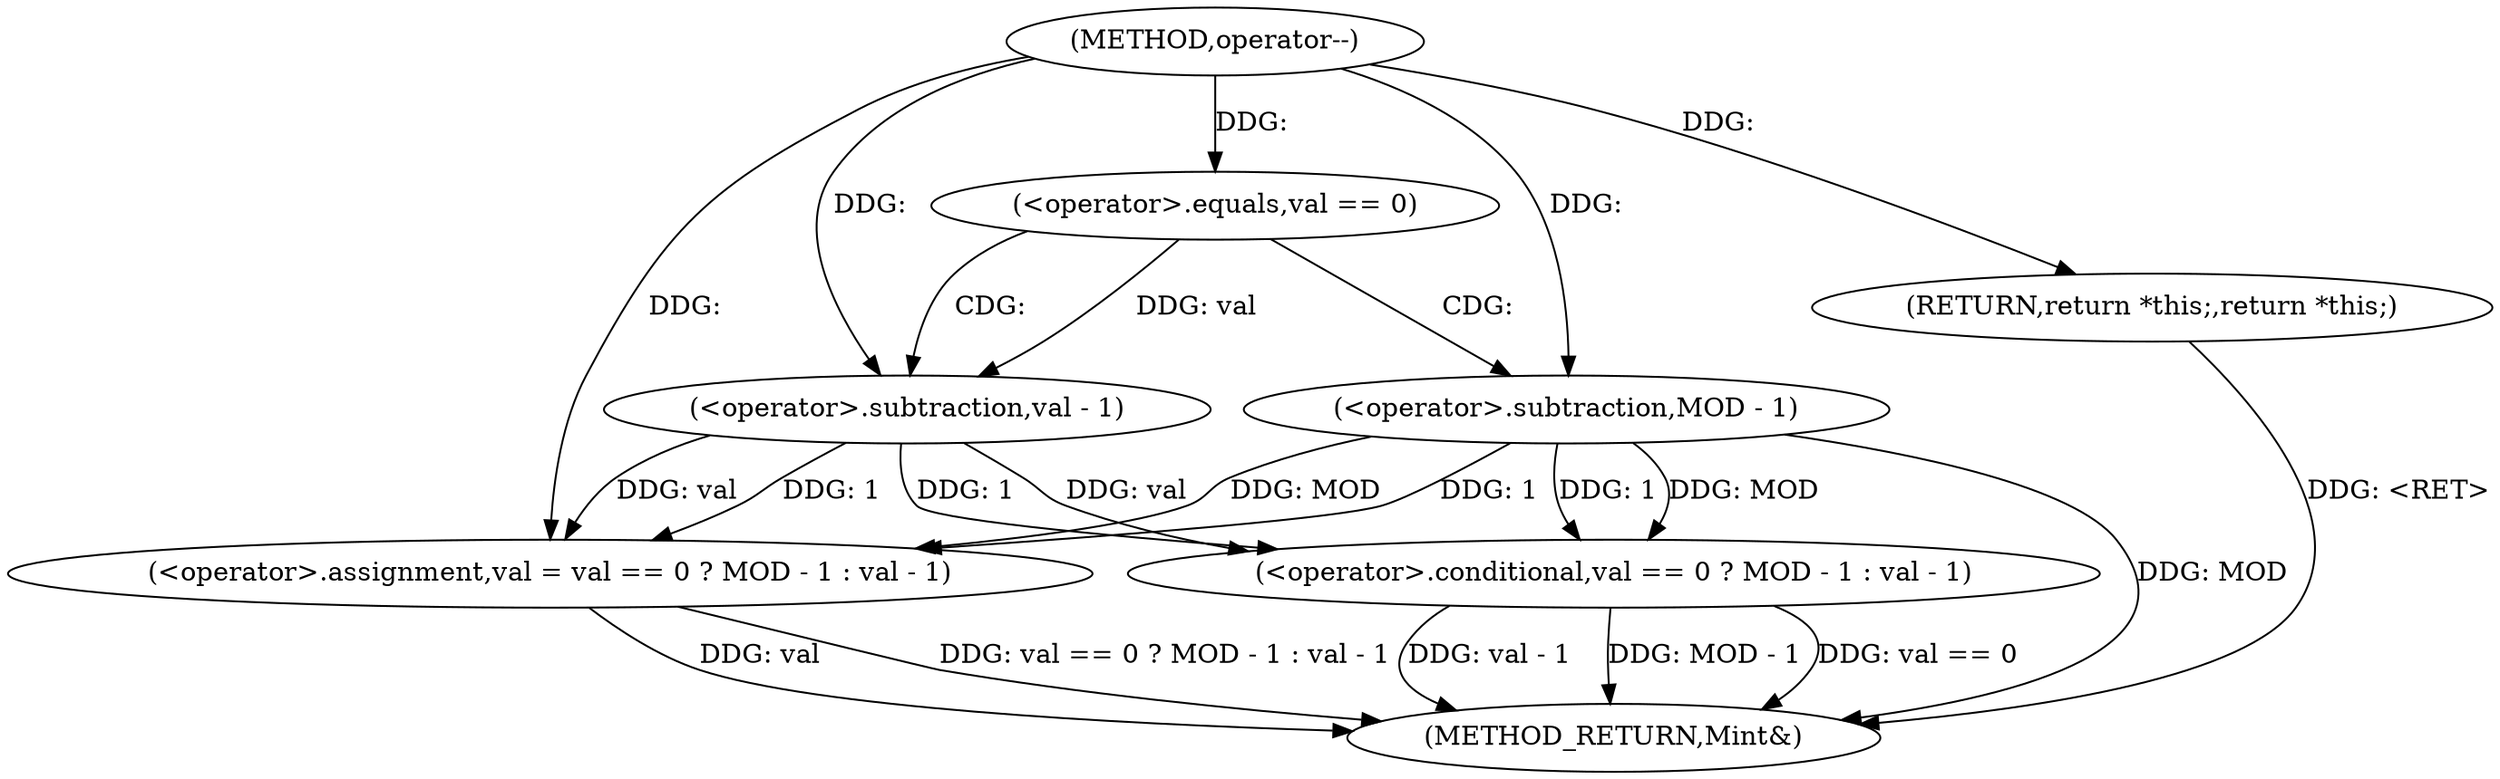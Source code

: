 digraph "operator--" {  
"1001011" [label = "(METHOD,operator--)" ]
"1001028" [label = "(METHOD_RETURN,Mint&)" ]
"1001013" [label = "(<operator>.assignment,val = val == 0 ? MOD - 1 : val - 1)" ]
"1001025" [label = "(RETURN,return *this;,return *this;)" ]
"1001015" [label = "(<operator>.conditional,val == 0 ? MOD - 1 : val - 1)" ]
"1001016" [label = "(<operator>.equals,val == 0)" ]
"1001019" [label = "(<operator>.subtraction,MOD - 1)" ]
"1001022" [label = "(<operator>.subtraction,val - 1)" ]
  "1001013" -> "1001028"  [ label = "DDG: val"] 
  "1001015" -> "1001028"  [ label = "DDG: val == 0"] 
  "1001015" -> "1001028"  [ label = "DDG: val - 1"] 
  "1001015" -> "1001028"  [ label = "DDG: MOD - 1"] 
  "1001013" -> "1001028"  [ label = "DDG: val == 0 ? MOD - 1 : val - 1"] 
  "1001025" -> "1001028"  [ label = "DDG: <RET>"] 
  "1001019" -> "1001028"  [ label = "DDG: MOD"] 
  "1001022" -> "1001013"  [ label = "DDG: val"] 
  "1001022" -> "1001013"  [ label = "DDG: 1"] 
  "1001019" -> "1001013"  [ label = "DDG: MOD"] 
  "1001019" -> "1001013"  [ label = "DDG: 1"] 
  "1001011" -> "1001025"  [ label = "DDG: "] 
  "1001011" -> "1001013"  [ label = "DDG: "] 
  "1001019" -> "1001015"  [ label = "DDG: MOD"] 
  "1001019" -> "1001015"  [ label = "DDG: 1"] 
  "1001022" -> "1001015"  [ label = "DDG: val"] 
  "1001022" -> "1001015"  [ label = "DDG: 1"] 
  "1001011" -> "1001016"  [ label = "DDG: "] 
  "1001011" -> "1001019"  [ label = "DDG: "] 
  "1001016" -> "1001022"  [ label = "DDG: val"] 
  "1001011" -> "1001022"  [ label = "DDG: "] 
  "1001016" -> "1001022"  [ label = "CDG: "] 
  "1001016" -> "1001019"  [ label = "CDG: "] 
}
